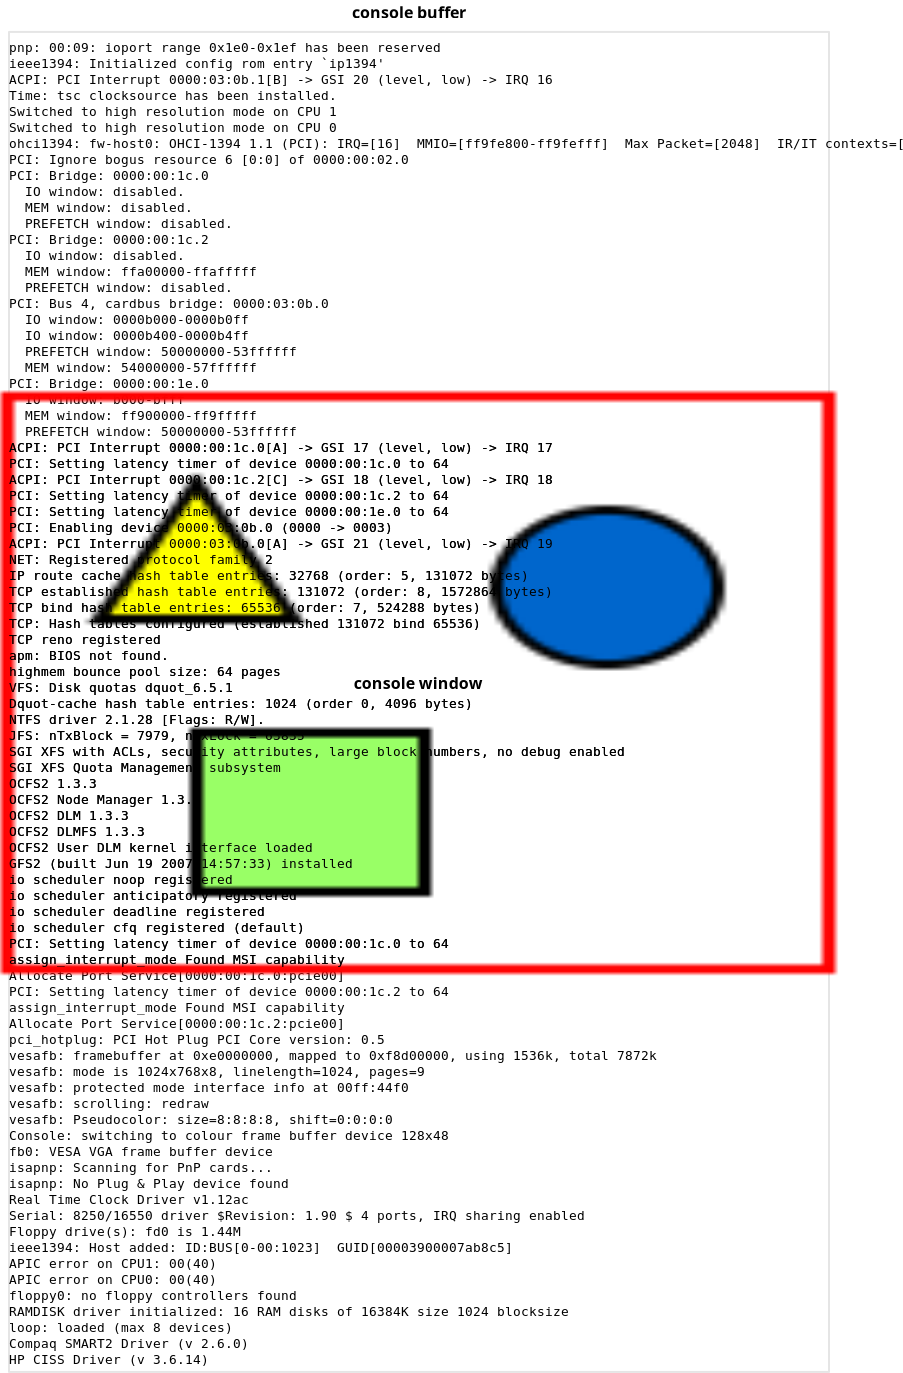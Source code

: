 <?xml version="1.0" encoding="UTF-8"?>
<dia:diagram xmlns:dia="http://www.lysator.liu.se/~alla/dia/">
  <dia:layer name="Background" visible="true">
    <dia:object type="Standard - Box" version="0" id="O0">
      <dia:attribute name="obj_pos">
        <dia:point val="10,5"/>
      </dia:attribute>
      <dia:attribute name="obj_bb">
        <dia:rectangle val="9.95,4.95;51.05,72.05"/>
      </dia:attribute>
      <dia:attribute name="elem_corner">
        <dia:point val="10,5"/>
      </dia:attribute>
      <dia:attribute name="elem_width">
        <dia:real val="41"/>
      </dia:attribute>
      <dia:attribute name="elem_height">
        <dia:real val="67"/>
      </dia:attribute>
      <dia:attribute name="border_color">
        <dia:color val="#e5e5e5"/>
      </dia:attribute>
      <dia:attribute name="show_background">
        <dia:boolean val="true"/>
      </dia:attribute>
      <dia:attribute name="corner_radius">
        <dia:real val="1.175e-38"/>
      </dia:attribute>
    </dia:object>
    <dia:object type="Standard - Text" version="1" id="O1">
      <dia:attribute name="obj_pos">
        <dia:point val="10,6"/>
      </dia:attribute>
      <dia:attribute name="obj_bb">
        <dia:rectangle val="9.983,5.44;50.6,72.032"/>
      </dia:attribute>
      <dia:attribute name="text">
        <dia:composite type="text">
          <dia:attribute name="string">
            <dia:string>#pnp: 00:09: ioport range 0x1e0-0x1ef has been reserved
ieee1394: Initialized config rom entry `ip1394'
ACPI: PCI Interrupt 0000:03:0b.1[B] -&gt; GSI 20 (level, low) -&gt; IRQ 16
Time: tsc clocksource has been installed.
Switched to high resolution mode on CPU 1
Switched to high resolution mode on CPU 0
ohci1394: fw-host0: OHCI-1394 1.1 (PCI): IRQ=[16]  MMIO=[ff9fe800-ff9fefff]  Max Packet=[2048]  IR/IT contexts=[4/8]
PCI: Ignore bogus resource 6 [0:0] of 0000:00:02.0
PCI: Bridge: 0000:00:1c.0
  IO window: disabled.
  MEM window: disabled.
  PREFETCH window: disabled.
PCI: Bridge: 0000:00:1c.2
  IO window: disabled.
  MEM window: ffa00000-ffafffff
  PREFETCH window: disabled.
PCI: Bus 4, cardbus bridge: 0000:03:0b.0
  IO window: 0000b000-0000b0ff
  IO window: 0000b400-0000b4ff
  PREFETCH window: 50000000-53ffffff
  MEM window: 54000000-57ffffff
PCI: Bridge: 0000:00:1e.0
  IO window: b000-bfff
  MEM window: ff900000-ff9fffff
  PREFETCH window: 50000000-53ffffff
ACPI: PCI Interrupt 0000:00:1c.0[A] -&gt; GSI 17 (level, low) -&gt; IRQ 17
PCI: Setting latency timer of device 0000:00:1c.0 to 64
ACPI: PCI Interrupt 0000:00:1c.2[C] -&gt; GSI 18 (level, low) -&gt; IRQ 18
PCI: Setting latency timer of device 0000:00:1c.2 to 64
PCI: Setting latency timer of device 0000:00:1e.0 to 64
PCI: Enabling device 0000:03:0b.0 (0000 -&gt; 0003)
ACPI: PCI Interrupt 0000:03:0b.0[A] -&gt; GSI 21 (level, low) -&gt; IRQ 19
NET: Registered protocol family 2
IP route cache hash table entries: 32768 (order: 5, 131072 bytes)
TCP established hash table entries: 131072 (order: 8, 1572864 bytes)
TCP bind hash table entries: 65536 (order: 7, 524288 bytes)
TCP: Hash tables configured (established 131072 bind 65536)
TCP reno registered
apm: BIOS not found.
highmem bounce pool size: 64 pages
VFS: Disk quotas dquot_6.5.1
Dquot-cache hash table entries: 1024 (order 0, 4096 bytes)
NTFS driver 2.1.28 [Flags: R/W].
JFS: nTxBlock = 7979, nTxLock = 63835
SGI XFS with ACLs, security attributes, large block numbers, no debug enabled
SGI XFS Quota Management subsystem
OCFS2 1.3.3
OCFS2 Node Manager 1.3.3
OCFS2 DLM 1.3.3
OCFS2 DLMFS 1.3.3
OCFS2 User DLM kernel interface loaded
GFS2 (built Jun 19 2007 14:57:33) installed
io scheduler noop registered
io scheduler anticipatory registered
io scheduler deadline registered
io scheduler cfq registered (default)
PCI: Setting latency timer of device 0000:00:1c.0 to 64
assign_interrupt_mode Found MSI capability
Allocate Port Service[0000:00:1c.0:pcie00]
PCI: Setting latency timer of device 0000:00:1c.2 to 64
assign_interrupt_mode Found MSI capability
Allocate Port Service[0000:00:1c.2:pcie00]
pci_hotplug: PCI Hot Plug PCI Core version: 0.5
vesafb: framebuffer at 0xe0000000, mapped to 0xf8d00000, using 1536k, total 7872k
vesafb: mode is 1024x768x8, linelength=1024, pages=9
vesafb: protected mode interface info at 00ff:44f0
vesafb: scrolling: redraw
vesafb: Pseudocolor: size=8:8:8:8, shift=0:0:0:0
Console: switching to colour frame buffer device 128x48
fb0: VESA VGA frame buffer device
isapnp: Scanning for PnP cards...
isapnp: No Plug &amp; Play device found
Real Time Clock Driver v1.12ac
Serial: 8250/16550 driver $Revision: 1.90 $ 4 ports, IRQ sharing enabled
Floppy drive(s): fd0 is 1.44M
ieee1394: Host added: ID:BUS[0-00:1023]  GUID[00003900007ab8c5]
APIC error on CPU1: 00(40)
APIC error on CPU0: 00(40)
floppy0: no floppy controllers found
RAMDISK driver initialized: 16 RAM disks of 16384K size 1024 blocksize
loop: loaded (max 8 devices)
Compaq SMART2 Driver (v 2.6.0)
HP CISS Driver (v 3.6.14)#</dia:string>
          </dia:attribute>
          <dia:attribute name="font">
            <dia:font family="monospace" style="0" name="Courier"/>
          </dia:attribute>
          <dia:attribute name="height">
            <dia:real val="0.8"/>
          </dia:attribute>
          <dia:attribute name="pos">
            <dia:point val="10,6"/>
          </dia:attribute>
          <dia:attribute name="color">
            <dia:color val="#000000"/>
          </dia:attribute>
          <dia:attribute name="alignment">
            <dia:enum val="0"/>
          </dia:attribute>
        </dia:composite>
      </dia:attribute>
      <dia:attribute name="valign">
        <dia:enum val="3"/>
      </dia:attribute>
    </dia:object>
    <dia:object type="Standard - Image" version="0" id="O2">
      <dia:attribute name="obj_pos">
        <dia:point val="9.6,23"/>
      </dia:attribute>
      <dia:attribute name="obj_bb">
        <dia:rectangle val="9.55,22.95;51.369,52.135"/>
      </dia:attribute>
      <dia:attribute name="elem_corner">
        <dia:point val="9.6,23"/>
      </dia:attribute>
      <dia:attribute name="elem_width">
        <dia:real val="41.719"/>
      </dia:attribute>
      <dia:attribute name="elem_height">
        <dia:real val="29.084"/>
      </dia:attribute>
      <dia:attribute name="draw_border">
        <dia:boolean val="false"/>
      </dia:attribute>
      <dia:attribute name="keep_aspect">
        <dia:boolean val="true"/>
      </dia:attribute>
      <dia:attribute name="file">
        <dia:string>#/root/Desktop/xm.png#</dia:string>
      </dia:attribute>
    </dia:object>
    <dia:object type="Standard - Text" version="1" id="O3">
      <dia:attribute name="obj_pos">
        <dia:point val="30,4"/>
      </dia:attribute>
      <dia:attribute name="obj_bb">
        <dia:rectangle val="27.121,3.414;32.879,4.586"/>
      </dia:attribute>
      <dia:attribute name="text">
        <dia:composite type="text">
          <dia:attribute name="string">
            <dia:string>#console buffer#</dia:string>
          </dia:attribute>
          <dia:attribute name="font">
            <dia:font family="sans" style="80" name="Helvetica-Bold"/>
          </dia:attribute>
          <dia:attribute name="height">
            <dia:real val="1"/>
          </dia:attribute>
          <dia:attribute name="pos">
            <dia:point val="30,4.091"/>
          </dia:attribute>
          <dia:attribute name="color">
            <dia:color val="#000000"/>
          </dia:attribute>
          <dia:attribute name="alignment">
            <dia:enum val="1"/>
          </dia:attribute>
        </dia:composite>
      </dia:attribute>
      <dia:attribute name="valign">
        <dia:enum val="2"/>
      </dia:attribute>
    </dia:object>
    <dia:object type="Standard - Text" version="1" id="O4">
      <dia:attribute name="obj_pos">
        <dia:point val="30.459,37.542"/>
      </dia:attribute>
      <dia:attribute name="obj_bb">
        <dia:rectangle val="27.262,36.956;33.657,38.129"/>
      </dia:attribute>
      <dia:attribute name="text">
        <dia:composite type="text">
          <dia:attribute name="string">
            <dia:string>#console window#</dia:string>
          </dia:attribute>
          <dia:attribute name="font">
            <dia:font family="sans" style="80" name="Helvetica-Bold"/>
          </dia:attribute>
          <dia:attribute name="height">
            <dia:real val="1"/>
          </dia:attribute>
          <dia:attribute name="pos">
            <dia:point val="30.459,37.633"/>
          </dia:attribute>
          <dia:attribute name="color">
            <dia:color val="#000000"/>
          </dia:attribute>
          <dia:attribute name="alignment">
            <dia:enum val="1"/>
          </dia:attribute>
        </dia:composite>
      </dia:attribute>
      <dia:attribute name="valign">
        <dia:enum val="2"/>
      </dia:attribute>
      <dia:connections>
        <dia:connection handle="0" to="O2" connection="8"/>
      </dia:connections>
    </dia:object>
    <dia:object type="Standard - Text" version="1" id="O5">
      <dia:attribute name="obj_pos">
        <dia:point val="14.1,2.3"/>
      </dia:attribute>
      <dia:attribute name="obj_bb">
        <dia:rectangle val="14.08,1.88;14.1,3.14"/>
      </dia:attribute>
      <dia:attribute name="text">
        <dia:composite type="text">
          <dia:attribute name="string">
            <dia:string>##</dia:string>
          </dia:attribute>
          <dia:attribute name="font">
            <dia:font family="sans" style="0" name="Helvetica"/>
          </dia:attribute>
          <dia:attribute name="height">
            <dia:real val="0.8"/>
          </dia:attribute>
          <dia:attribute name="pos">
            <dia:point val="14.1,2.3"/>
          </dia:attribute>
          <dia:attribute name="color">
            <dia:color val="#000000"/>
          </dia:attribute>
          <dia:attribute name="alignment">
            <dia:enum val="0"/>
          </dia:attribute>
        </dia:composite>
      </dia:attribute>
      <dia:attribute name="valign">
        <dia:enum val="3"/>
      </dia:attribute>
    </dia:object>
    <dia:object type="Standard - Text" version="1" id="O6">
      <dia:attribute name="obj_pos">
        <dia:point val="10,26"/>
      </dia:attribute>
      <dia:attribute name="obj_bb">
        <dia:rectangle val="10,25.44;36.967,52.032"/>
      </dia:attribute>
      <dia:attribute name="text">
        <dia:composite type="text">
          <dia:attribute name="string">
            <dia:string>#ACPI: PCI Interrupt 0000:00:1c.0[A] -&gt; GSI 17 (level, low) -&gt; IRQ 17
PCI: Setting latency timer of device 0000:00:1c.0 to 64
ACPI: PCI Interrupt 0000:00:1c.2[C] -&gt; GSI 18 (level, low) -&gt; IRQ 18
PCI: Setting latency timer of device 0000:00:1c.2 to 64
PCI: Setting latency timer of device 0000:00:1e.0 to 64
PCI: Enabling device 0000:03:0b.0 (0000 -&gt; 0003)
ACPI: PCI Interrupt 0000:03:0b.0[A] -&gt; GSI 21 (level, low) -&gt; IRQ 19
NET: Registered protocol family 2
IP route cache hash table entries: 32768 (order: 5, 131072 bytes)
TCP established hash table entries: 131072 (order: 8, 1572864 bytes)
TCP bind hash table entries: 65536 (order: 7, 524288 bytes)
TCP: Hash tables configured (established 131072 bind 65536)
TCP reno registered
apm: BIOS not found.
highmem bounce pool size: 64 pages
VFS: Disk quotas dquot_6.5.1
Dquot-cache hash table entries: 1024 (order 0, 4096 bytes)
NTFS driver 2.1.28 [Flags: R/W].
JFS: nTxBlock = 7979, nTxLock = 63835
SGI XFS with ACLs, security attributes, large block numbers, no debug enabled
SGI XFS Quota Management subsystem
OCFS2 1.3.3
OCFS2 Node Manager 1.3.3
OCFS2 DLM 1.3.3
OCFS2 DLMFS 1.3.3
OCFS2 User DLM kernel interface loaded
GFS2 (built Jun 19 2007 14:57:33) installed
io scheduler noop registered
io scheduler anticipatory registered
io scheduler deadline registered
io scheduler cfq registered (default)
PCI: Setting latency timer of device 0000:00:1c.0 to 64
assign_interrupt_mode Found MSI capability#</dia:string>
          </dia:attribute>
          <dia:attribute name="font">
            <dia:font family="monospace" style="0" name="Courier"/>
          </dia:attribute>
          <dia:attribute name="height">
            <dia:real val="0.8"/>
          </dia:attribute>
          <dia:attribute name="pos">
            <dia:point val="10,26"/>
          </dia:attribute>
          <dia:attribute name="color">
            <dia:color val="#000000"/>
          </dia:attribute>
          <dia:attribute name="alignment">
            <dia:enum val="0"/>
          </dia:attribute>
        </dia:composite>
      </dia:attribute>
      <dia:attribute name="valign">
        <dia:enum val="3"/>
      </dia:attribute>
    </dia:object>
  </dia:layer>
</dia:diagram>
